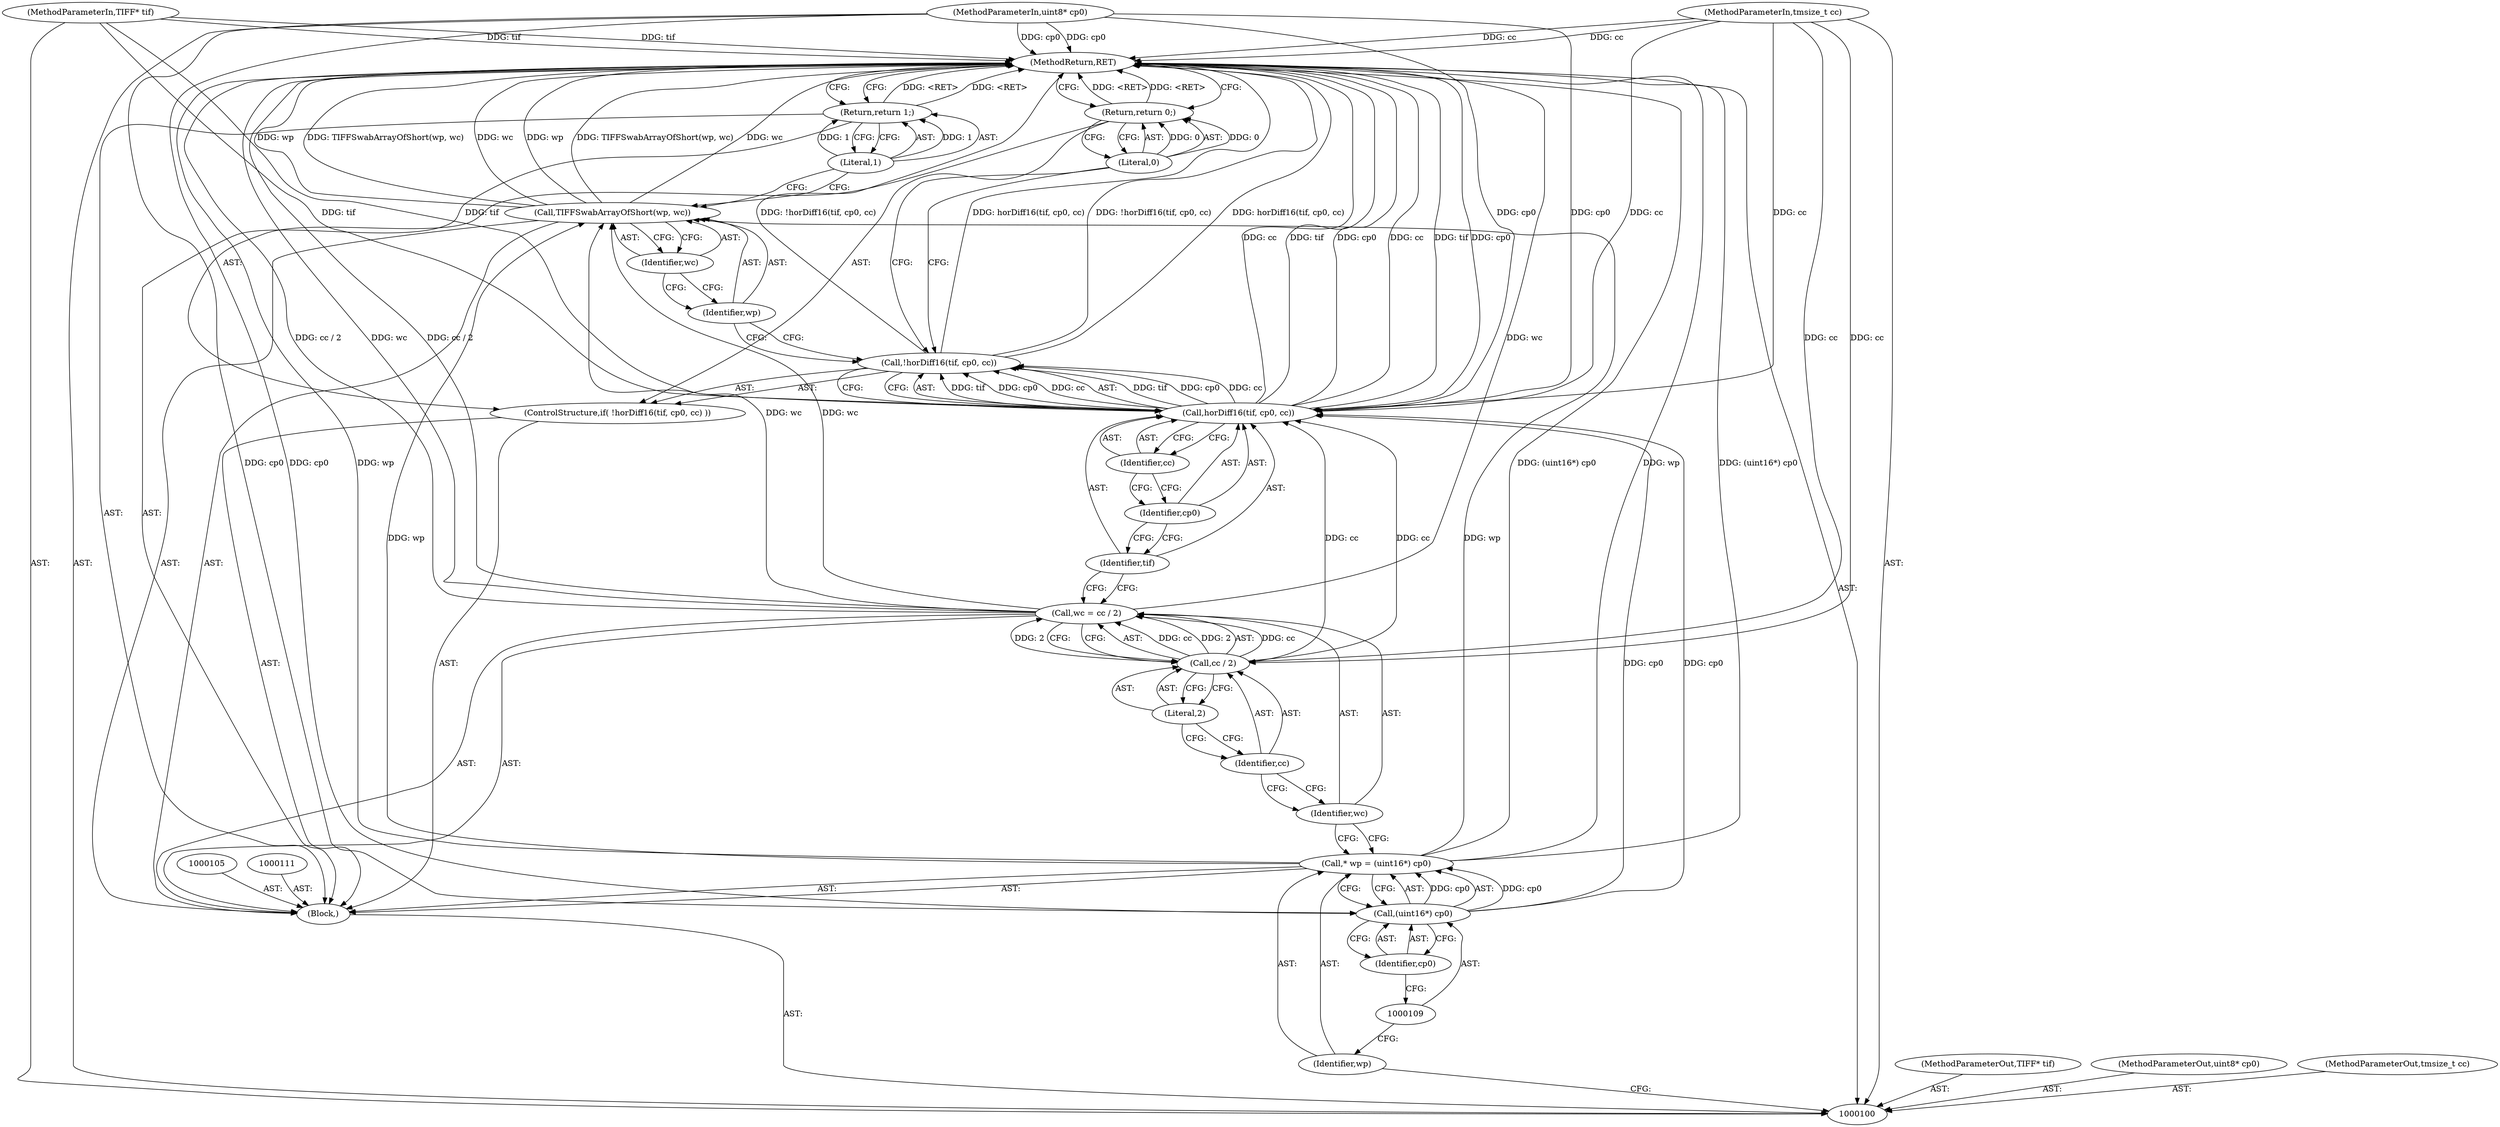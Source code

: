 digraph "0_libtiff_3ca657a8793dd011bf869695d72ad31c779c3cc1_13" {
"1000130" [label="(MethodReturn,RET)"];
"1000101" [label="(MethodParameterIn,TIFF* tif)"];
"1000168" [label="(MethodParameterOut,TIFF* tif)"];
"1000102" [label="(MethodParameterIn,uint8* cp0)"];
"1000169" [label="(MethodParameterOut,uint8* cp0)"];
"1000103" [label="(MethodParameterIn,tmsize_t cc)"];
"1000170" [label="(MethodParameterOut,tmsize_t cc)"];
"1000129" [label="(Literal,1)"];
"1000128" [label="(Return,return 1;)"];
"1000104" [label="(Block,)"];
"1000106" [label="(Call,* wp = (uint16*) cp0)"];
"1000107" [label="(Identifier,wp)"];
"1000108" [label="(Call,(uint16*) cp0)"];
"1000110" [label="(Identifier,cp0)"];
"1000112" [label="(Call,wc = cc / 2)"];
"1000113" [label="(Identifier,wc)"];
"1000114" [label="(Call,cc / 2)"];
"1000115" [label="(Identifier,cc)"];
"1000116" [label="(Literal,2)"];
"1000120" [label="(Identifier,tif)"];
"1000121" [label="(Identifier,cp0)"];
"1000122" [label="(Identifier,cc)"];
"1000117" [label="(ControlStructure,if( !horDiff16(tif, cp0, cc) ))"];
"1000118" [label="(Call,!horDiff16(tif, cp0, cc))"];
"1000119" [label="(Call,horDiff16(tif, cp0, cc))"];
"1000124" [label="(Literal,0)"];
"1000123" [label="(Return,return 0;)"];
"1000126" [label="(Identifier,wp)"];
"1000127" [label="(Identifier,wc)"];
"1000125" [label="(Call,TIFFSwabArrayOfShort(wp, wc))"];
"1000130" -> "1000100"  [label="AST: "];
"1000130" -> "1000123"  [label="CFG: "];
"1000130" -> "1000128"  [label="CFG: "];
"1000125" -> "1000130"  [label="DDG: wp"];
"1000125" -> "1000130"  [label="DDG: TIFFSwabArrayOfShort(wp, wc)"];
"1000125" -> "1000130"  [label="DDG: wc"];
"1000106" -> "1000130"  [label="DDG: (uint16*) cp0"];
"1000106" -> "1000130"  [label="DDG: wp"];
"1000112" -> "1000130"  [label="DDG: cc / 2"];
"1000112" -> "1000130"  [label="DDG: wc"];
"1000103" -> "1000130"  [label="DDG: cc"];
"1000119" -> "1000130"  [label="DDG: cp0"];
"1000119" -> "1000130"  [label="DDG: cc"];
"1000119" -> "1000130"  [label="DDG: tif"];
"1000118" -> "1000130"  [label="DDG: !horDiff16(tif, cp0, cc)"];
"1000118" -> "1000130"  [label="DDG: horDiff16(tif, cp0, cc)"];
"1000102" -> "1000130"  [label="DDG: cp0"];
"1000101" -> "1000130"  [label="DDG: tif"];
"1000128" -> "1000130"  [label="DDG: <RET>"];
"1000123" -> "1000130"  [label="DDG: <RET>"];
"1000101" -> "1000100"  [label="AST: "];
"1000101" -> "1000130"  [label="DDG: tif"];
"1000101" -> "1000119"  [label="DDG: tif"];
"1000168" -> "1000100"  [label="AST: "];
"1000102" -> "1000100"  [label="AST: "];
"1000102" -> "1000130"  [label="DDG: cp0"];
"1000102" -> "1000108"  [label="DDG: cp0"];
"1000102" -> "1000119"  [label="DDG: cp0"];
"1000169" -> "1000100"  [label="AST: "];
"1000103" -> "1000100"  [label="AST: "];
"1000103" -> "1000130"  [label="DDG: cc"];
"1000103" -> "1000114"  [label="DDG: cc"];
"1000103" -> "1000119"  [label="DDG: cc"];
"1000170" -> "1000100"  [label="AST: "];
"1000129" -> "1000128"  [label="AST: "];
"1000129" -> "1000125"  [label="CFG: "];
"1000128" -> "1000129"  [label="CFG: "];
"1000129" -> "1000128"  [label="DDG: 1"];
"1000128" -> "1000104"  [label="AST: "];
"1000128" -> "1000129"  [label="CFG: "];
"1000129" -> "1000128"  [label="AST: "];
"1000130" -> "1000128"  [label="CFG: "];
"1000128" -> "1000130"  [label="DDG: <RET>"];
"1000129" -> "1000128"  [label="DDG: 1"];
"1000104" -> "1000100"  [label="AST: "];
"1000105" -> "1000104"  [label="AST: "];
"1000106" -> "1000104"  [label="AST: "];
"1000111" -> "1000104"  [label="AST: "];
"1000112" -> "1000104"  [label="AST: "];
"1000117" -> "1000104"  [label="AST: "];
"1000125" -> "1000104"  [label="AST: "];
"1000128" -> "1000104"  [label="AST: "];
"1000106" -> "1000104"  [label="AST: "];
"1000106" -> "1000108"  [label="CFG: "];
"1000107" -> "1000106"  [label="AST: "];
"1000108" -> "1000106"  [label="AST: "];
"1000113" -> "1000106"  [label="CFG: "];
"1000106" -> "1000130"  [label="DDG: (uint16*) cp0"];
"1000106" -> "1000130"  [label="DDG: wp"];
"1000108" -> "1000106"  [label="DDG: cp0"];
"1000106" -> "1000125"  [label="DDG: wp"];
"1000107" -> "1000106"  [label="AST: "];
"1000107" -> "1000100"  [label="CFG: "];
"1000109" -> "1000107"  [label="CFG: "];
"1000108" -> "1000106"  [label="AST: "];
"1000108" -> "1000110"  [label="CFG: "];
"1000109" -> "1000108"  [label="AST: "];
"1000110" -> "1000108"  [label="AST: "];
"1000106" -> "1000108"  [label="CFG: "];
"1000108" -> "1000106"  [label="DDG: cp0"];
"1000102" -> "1000108"  [label="DDG: cp0"];
"1000108" -> "1000119"  [label="DDG: cp0"];
"1000110" -> "1000108"  [label="AST: "];
"1000110" -> "1000109"  [label="CFG: "];
"1000108" -> "1000110"  [label="CFG: "];
"1000112" -> "1000104"  [label="AST: "];
"1000112" -> "1000114"  [label="CFG: "];
"1000113" -> "1000112"  [label="AST: "];
"1000114" -> "1000112"  [label="AST: "];
"1000120" -> "1000112"  [label="CFG: "];
"1000112" -> "1000130"  [label="DDG: cc / 2"];
"1000112" -> "1000130"  [label="DDG: wc"];
"1000114" -> "1000112"  [label="DDG: cc"];
"1000114" -> "1000112"  [label="DDG: 2"];
"1000112" -> "1000125"  [label="DDG: wc"];
"1000113" -> "1000112"  [label="AST: "];
"1000113" -> "1000106"  [label="CFG: "];
"1000115" -> "1000113"  [label="CFG: "];
"1000114" -> "1000112"  [label="AST: "];
"1000114" -> "1000116"  [label="CFG: "];
"1000115" -> "1000114"  [label="AST: "];
"1000116" -> "1000114"  [label="AST: "];
"1000112" -> "1000114"  [label="CFG: "];
"1000114" -> "1000112"  [label="DDG: cc"];
"1000114" -> "1000112"  [label="DDG: 2"];
"1000103" -> "1000114"  [label="DDG: cc"];
"1000114" -> "1000119"  [label="DDG: cc"];
"1000115" -> "1000114"  [label="AST: "];
"1000115" -> "1000113"  [label="CFG: "];
"1000116" -> "1000115"  [label="CFG: "];
"1000116" -> "1000114"  [label="AST: "];
"1000116" -> "1000115"  [label="CFG: "];
"1000114" -> "1000116"  [label="CFG: "];
"1000120" -> "1000119"  [label="AST: "];
"1000120" -> "1000112"  [label="CFG: "];
"1000121" -> "1000120"  [label="CFG: "];
"1000121" -> "1000119"  [label="AST: "];
"1000121" -> "1000120"  [label="CFG: "];
"1000122" -> "1000121"  [label="CFG: "];
"1000122" -> "1000119"  [label="AST: "];
"1000122" -> "1000121"  [label="CFG: "];
"1000119" -> "1000122"  [label="CFG: "];
"1000117" -> "1000104"  [label="AST: "];
"1000118" -> "1000117"  [label="AST: "];
"1000123" -> "1000117"  [label="AST: "];
"1000118" -> "1000117"  [label="AST: "];
"1000118" -> "1000119"  [label="CFG: "];
"1000119" -> "1000118"  [label="AST: "];
"1000124" -> "1000118"  [label="CFG: "];
"1000126" -> "1000118"  [label="CFG: "];
"1000118" -> "1000130"  [label="DDG: !horDiff16(tif, cp0, cc)"];
"1000118" -> "1000130"  [label="DDG: horDiff16(tif, cp0, cc)"];
"1000119" -> "1000118"  [label="DDG: tif"];
"1000119" -> "1000118"  [label="DDG: cp0"];
"1000119" -> "1000118"  [label="DDG: cc"];
"1000119" -> "1000118"  [label="AST: "];
"1000119" -> "1000122"  [label="CFG: "];
"1000120" -> "1000119"  [label="AST: "];
"1000121" -> "1000119"  [label="AST: "];
"1000122" -> "1000119"  [label="AST: "];
"1000118" -> "1000119"  [label="CFG: "];
"1000119" -> "1000130"  [label="DDG: cp0"];
"1000119" -> "1000130"  [label="DDG: cc"];
"1000119" -> "1000130"  [label="DDG: tif"];
"1000119" -> "1000118"  [label="DDG: tif"];
"1000119" -> "1000118"  [label="DDG: cp0"];
"1000119" -> "1000118"  [label="DDG: cc"];
"1000101" -> "1000119"  [label="DDG: tif"];
"1000108" -> "1000119"  [label="DDG: cp0"];
"1000102" -> "1000119"  [label="DDG: cp0"];
"1000114" -> "1000119"  [label="DDG: cc"];
"1000103" -> "1000119"  [label="DDG: cc"];
"1000124" -> "1000123"  [label="AST: "];
"1000124" -> "1000118"  [label="CFG: "];
"1000123" -> "1000124"  [label="CFG: "];
"1000124" -> "1000123"  [label="DDG: 0"];
"1000123" -> "1000117"  [label="AST: "];
"1000123" -> "1000124"  [label="CFG: "];
"1000124" -> "1000123"  [label="AST: "];
"1000130" -> "1000123"  [label="CFG: "];
"1000123" -> "1000130"  [label="DDG: <RET>"];
"1000124" -> "1000123"  [label="DDG: 0"];
"1000126" -> "1000125"  [label="AST: "];
"1000126" -> "1000118"  [label="CFG: "];
"1000127" -> "1000126"  [label="CFG: "];
"1000127" -> "1000125"  [label="AST: "];
"1000127" -> "1000126"  [label="CFG: "];
"1000125" -> "1000127"  [label="CFG: "];
"1000125" -> "1000104"  [label="AST: "];
"1000125" -> "1000127"  [label="CFG: "];
"1000126" -> "1000125"  [label="AST: "];
"1000127" -> "1000125"  [label="AST: "];
"1000129" -> "1000125"  [label="CFG: "];
"1000125" -> "1000130"  [label="DDG: wp"];
"1000125" -> "1000130"  [label="DDG: TIFFSwabArrayOfShort(wp, wc)"];
"1000125" -> "1000130"  [label="DDG: wc"];
"1000106" -> "1000125"  [label="DDG: wp"];
"1000112" -> "1000125"  [label="DDG: wc"];
}
